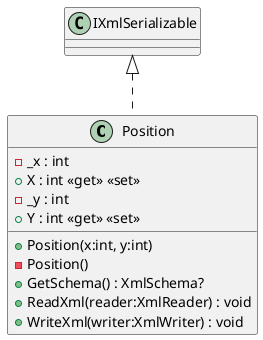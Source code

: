 @startuml
class Position {
    - _x : int
    + X : int <<get>> <<set>>
    - _y : int
    + Y : int <<get>> <<set>>
    + Position(x:int, y:int)
    - Position()
    + GetSchema() : XmlSchema?
    + ReadXml(reader:XmlReader) : void
    + WriteXml(writer:XmlWriter) : void
}
IXmlSerializable <|-. Position
@enduml
